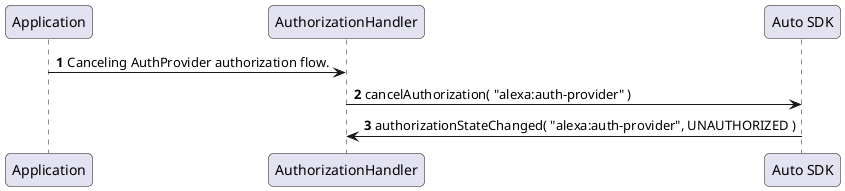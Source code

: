 @startuml

skinparam roundcorner 10

autonumber
participant Application  order 20
participant AuthorizationHandler  order 30
participant "Auto SDK" as AutoSDK  order 40

Application -> AuthorizationHandler : Canceling AuthProvider authorization flow.
AuthorizationHandler -> AutoSDK : cancelAuthorization( "alexa:auth-provider" )

AutoSDK -> AuthorizationHandler : authorizationStateChanged( "alexa:auth-provider", UNAUTHORIZED )

@enduml
